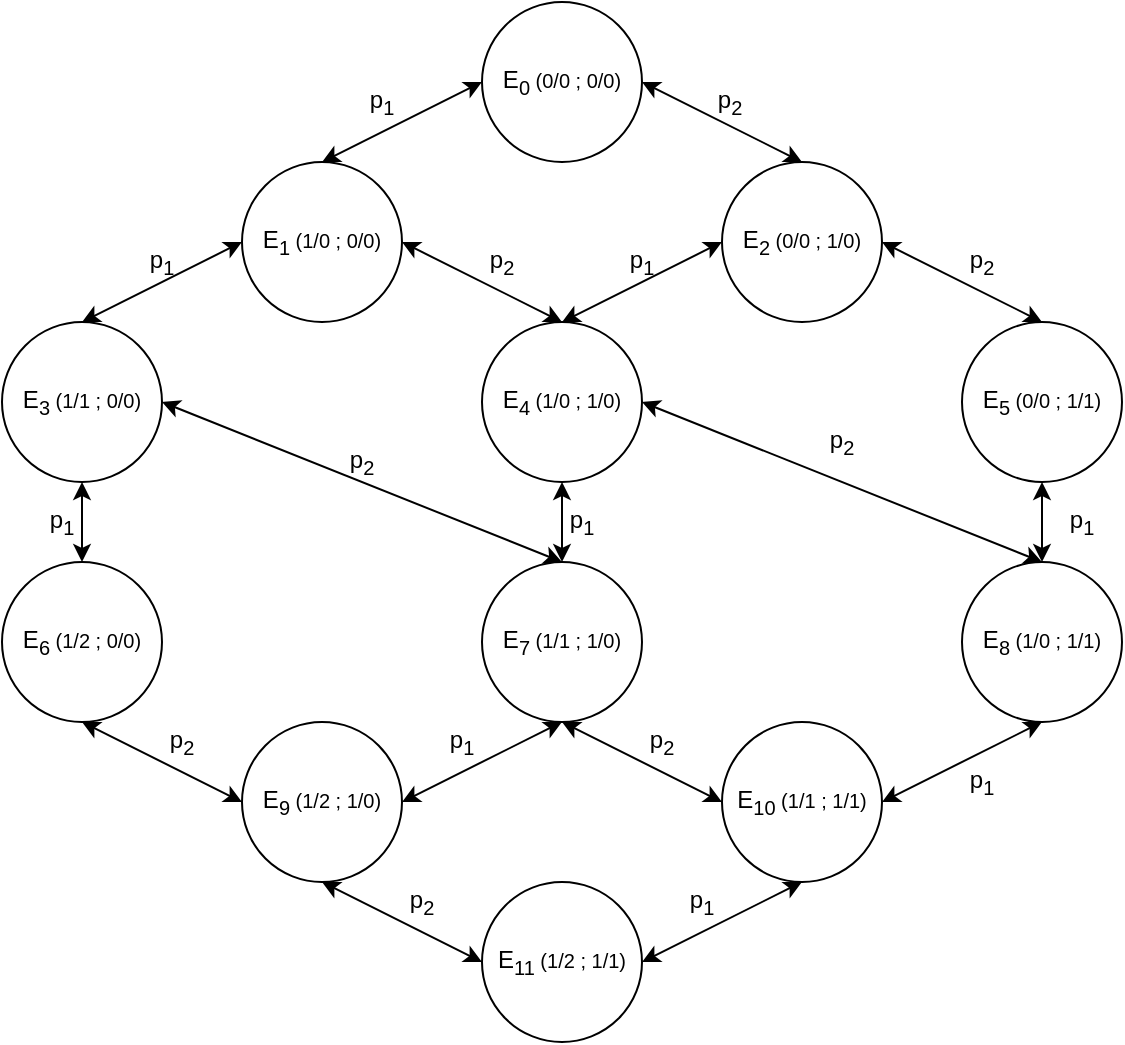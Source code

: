 <mxfile version="26.0.8">
  <diagram name="Страница — 1" id="ZEHXpLVFooIk0IqkebwK">
    <mxGraphModel dx="1221" dy="658" grid="1" gridSize="10" guides="1" tooltips="1" connect="1" arrows="1" fold="1" page="1" pageScale="1" pageWidth="827" pageHeight="1169" math="0" shadow="0">
      <root>
        <mxCell id="0" />
        <mxCell id="1" parent="0" />
        <mxCell id="KTaPcx_mwvQzee3IW0S4-13" value="E&lt;sub&gt;0&lt;/sub&gt;&lt;span style=&quot;font-size: 10px;&quot;&gt;&amp;nbsp;(0/0 ; 0/0)&lt;/span&gt;" style="ellipse;whiteSpace=wrap;html=1;aspect=fixed;" vertex="1" parent="1">
          <mxGeometry x="280" y="120" width="80" height="80" as="geometry" />
        </mxCell>
        <mxCell id="KTaPcx_mwvQzee3IW0S4-14" value="E&lt;sub&gt;2&lt;/sub&gt;&lt;span style=&quot;font-size: 10px;&quot;&gt;&amp;nbsp;(0/0 ; 1/0)&lt;/span&gt;" style="ellipse;whiteSpace=wrap;html=1;aspect=fixed;" vertex="1" parent="1">
          <mxGeometry x="400" y="200" width="80" height="80" as="geometry" />
        </mxCell>
        <mxCell id="KTaPcx_mwvQzee3IW0S4-18" value="" style="endArrow=classic;startArrow=classic;html=1;rounded=0;entryX=0;entryY=0.5;entryDx=0;entryDy=0;exitX=0.5;exitY=0;exitDx=0;exitDy=0;" edge="1" parent="1" source="KTaPcx_mwvQzee3IW0S4-15" target="KTaPcx_mwvQzee3IW0S4-13">
          <mxGeometry width="50" height="50" relative="1" as="geometry">
            <mxPoint x="180" y="240" as="sourcePoint" />
            <mxPoint x="230" y="190" as="targetPoint" />
          </mxGeometry>
        </mxCell>
        <mxCell id="KTaPcx_mwvQzee3IW0S4-19" value="" style="endArrow=classic;startArrow=classic;html=1;rounded=0;entryX=1;entryY=0.5;entryDx=0;entryDy=0;exitX=0.5;exitY=0;exitDx=0;exitDy=0;" edge="1" parent="1" source="KTaPcx_mwvQzee3IW0S4-14" target="KTaPcx_mwvQzee3IW0S4-13">
          <mxGeometry width="50" height="50" relative="1" as="geometry">
            <mxPoint x="190" y="250" as="sourcePoint" />
            <mxPoint x="290" y="170" as="targetPoint" />
          </mxGeometry>
        </mxCell>
        <mxCell id="KTaPcx_mwvQzee3IW0S4-20" value="E&lt;sub&gt;4&lt;/sub&gt;&lt;span style=&quot;font-size: 10px;&quot;&gt;&amp;nbsp;(1/0 ; 1/0)&lt;/span&gt;" style="ellipse;whiteSpace=wrap;html=1;aspect=fixed;" vertex="1" parent="1">
          <mxGeometry x="280" y="280" width="80" height="80" as="geometry" />
        </mxCell>
        <mxCell id="KTaPcx_mwvQzee3IW0S4-21" value="" style="endArrow=classic;startArrow=classic;html=1;rounded=0;entryX=0;entryY=0.5;entryDx=0;entryDy=0;" edge="1" parent="1" target="KTaPcx_mwvQzee3IW0S4-15">
          <mxGeometry width="50" height="50" relative="1" as="geometry">
            <mxPoint x="180" y="240" as="sourcePoint" />
            <mxPoint x="280" y="160" as="targetPoint" />
          </mxGeometry>
        </mxCell>
        <mxCell id="KTaPcx_mwvQzee3IW0S4-15" value="E&lt;sub&gt;1&lt;/sub&gt;&lt;span style=&quot;font-size: 10px;&quot;&gt;&amp;nbsp;(1/0 ; 0/0)&lt;/span&gt;" style="ellipse;whiteSpace=wrap;html=1;aspect=fixed;" vertex="1" parent="1">
          <mxGeometry x="160" y="200" width="80" height="80" as="geometry" />
        </mxCell>
        <mxCell id="KTaPcx_mwvQzee3IW0S4-22" value="" style="endArrow=classic;startArrow=classic;html=1;rounded=0;entryX=0;entryY=0.5;entryDx=0;entryDy=0;exitX=0.5;exitY=0;exitDx=0;exitDy=0;" edge="1" parent="1" source="KTaPcx_mwvQzee3IW0S4-20" target="KTaPcx_mwvQzee3IW0S4-14">
          <mxGeometry width="50" height="50" relative="1" as="geometry">
            <mxPoint x="320" y="320" as="sourcePoint" />
            <mxPoint x="370" y="270" as="targetPoint" />
          </mxGeometry>
        </mxCell>
        <mxCell id="KTaPcx_mwvQzee3IW0S4-23" value="" style="endArrow=classic;startArrow=classic;html=1;rounded=0;entryX=1;entryY=0.5;entryDx=0;entryDy=0;exitX=0.5;exitY=0;exitDx=0;exitDy=0;" edge="1" parent="1" source="KTaPcx_mwvQzee3IW0S4-20" target="KTaPcx_mwvQzee3IW0S4-15">
          <mxGeometry width="50" height="50" relative="1" as="geometry">
            <mxPoint x="370" y="330" as="sourcePoint" />
            <mxPoint x="450" y="290" as="targetPoint" />
          </mxGeometry>
        </mxCell>
        <mxCell id="KTaPcx_mwvQzee3IW0S4-24" value="E&lt;sub&gt;3&lt;/sub&gt;&lt;span style=&quot;font-size: 10px;&quot;&gt;&amp;nbsp;(1/1 ; 0/0)&lt;/span&gt;" style="ellipse;whiteSpace=wrap;html=1;aspect=fixed;" vertex="1" parent="1">
          <mxGeometry x="40" y="280" width="80" height="80" as="geometry" />
        </mxCell>
        <mxCell id="KTaPcx_mwvQzee3IW0S4-25" value="" style="endArrow=classic;startArrow=classic;html=1;rounded=0;entryX=0;entryY=0.5;entryDx=0;entryDy=0;exitX=0.5;exitY=0;exitDx=0;exitDy=0;" edge="1" parent="1" source="KTaPcx_mwvQzee3IW0S4-24" target="KTaPcx_mwvQzee3IW0S4-15">
          <mxGeometry width="50" height="50" relative="1" as="geometry">
            <mxPoint x="320" y="320" as="sourcePoint" />
            <mxPoint x="370" y="270" as="targetPoint" />
          </mxGeometry>
        </mxCell>
        <mxCell id="KTaPcx_mwvQzee3IW0S4-26" value="E&lt;sub&gt;5&lt;/sub&gt;&lt;span style=&quot;font-size: 10px;&quot;&gt;&amp;nbsp;(0/0 ; 1/1)&lt;/span&gt;" style="ellipse;whiteSpace=wrap;html=1;aspect=fixed;" vertex="1" parent="1">
          <mxGeometry x="520" y="280" width="80" height="80" as="geometry" />
        </mxCell>
        <mxCell id="KTaPcx_mwvQzee3IW0S4-27" value="" style="endArrow=classic;startArrow=classic;html=1;rounded=0;exitX=0.5;exitY=0;exitDx=0;exitDy=0;entryX=1;entryY=0.5;entryDx=0;entryDy=0;" edge="1" parent="1" source="KTaPcx_mwvQzee3IW0S4-26" target="KTaPcx_mwvQzee3IW0S4-14">
          <mxGeometry width="50" height="50" relative="1" as="geometry">
            <mxPoint x="320" y="320" as="sourcePoint" />
            <mxPoint x="440" y="280" as="targetPoint" />
          </mxGeometry>
        </mxCell>
        <mxCell id="KTaPcx_mwvQzee3IW0S4-28" value="E&lt;sub&gt;6&lt;/sub&gt;&lt;span style=&quot;font-size: 10px;&quot;&gt;&amp;nbsp;(1/2 ; 0/0)&lt;/span&gt;" style="ellipse;whiteSpace=wrap;html=1;aspect=fixed;" vertex="1" parent="1">
          <mxGeometry x="40" y="400" width="80" height="80" as="geometry" />
        </mxCell>
        <mxCell id="KTaPcx_mwvQzee3IW0S4-29" value="E&lt;sub&gt;7&lt;/sub&gt;&lt;span style=&quot;font-size: 10px;&quot;&gt;&amp;nbsp;(1/1 ; 1/0)&lt;/span&gt;" style="ellipse;whiteSpace=wrap;html=1;aspect=fixed;" vertex="1" parent="1">
          <mxGeometry x="280" y="400" width="80" height="80" as="geometry" />
        </mxCell>
        <mxCell id="KTaPcx_mwvQzee3IW0S4-30" value="E&lt;sub&gt;11&lt;/sub&gt;&lt;span style=&quot;font-size: 10px;&quot;&gt;&amp;nbsp;(1/2 ; 1/1)&lt;/span&gt;" style="ellipse;whiteSpace=wrap;html=1;aspect=fixed;" vertex="1" parent="1">
          <mxGeometry x="280" y="560" width="80" height="80" as="geometry" />
        </mxCell>
        <mxCell id="KTaPcx_mwvQzee3IW0S4-31" value="E&lt;sub&gt;10&lt;/sub&gt;&lt;span style=&quot;font-size: 10px;&quot;&gt;&amp;nbsp;(1/1 ; 1/1)&lt;/span&gt;" style="ellipse;whiteSpace=wrap;html=1;aspect=fixed;" vertex="1" parent="1">
          <mxGeometry x="400" y="480" width="80" height="80" as="geometry" />
        </mxCell>
        <mxCell id="KTaPcx_mwvQzee3IW0S4-32" value="E&lt;sub&gt;9&lt;/sub&gt;&lt;span style=&quot;font-size: 10px;&quot;&gt;&amp;nbsp;(1/2 ; 1/0)&lt;/span&gt;" style="ellipse;whiteSpace=wrap;html=1;aspect=fixed;" vertex="1" parent="1">
          <mxGeometry x="160" y="480" width="80" height="80" as="geometry" />
        </mxCell>
        <mxCell id="KTaPcx_mwvQzee3IW0S4-33" value="E&lt;sub&gt;8&lt;/sub&gt;&lt;span style=&quot;font-size: 10px;&quot;&gt;&amp;nbsp;(1/0 ; 1/1)&lt;/span&gt;" style="ellipse;whiteSpace=wrap;html=1;aspect=fixed;" vertex="1" parent="1">
          <mxGeometry x="520" y="400" width="80" height="80" as="geometry" />
        </mxCell>
        <mxCell id="KTaPcx_mwvQzee3IW0S4-34" value="" style="endArrow=classic;startArrow=classic;html=1;rounded=0;exitX=0.5;exitY=1;exitDx=0;exitDy=0;entryX=0;entryY=0.5;entryDx=0;entryDy=0;" edge="1" parent="1" source="KTaPcx_mwvQzee3IW0S4-32" target="KTaPcx_mwvQzee3IW0S4-30">
          <mxGeometry width="50" height="50" relative="1" as="geometry">
            <mxPoint x="320" y="480" as="sourcePoint" />
            <mxPoint x="370" y="430" as="targetPoint" />
          </mxGeometry>
        </mxCell>
        <mxCell id="KTaPcx_mwvQzee3IW0S4-35" value="" style="endArrow=classic;startArrow=classic;html=1;rounded=0;entryX=0.5;entryY=1;entryDx=0;entryDy=0;exitX=1;exitY=0.5;exitDx=0;exitDy=0;" edge="1" parent="1" source="KTaPcx_mwvQzee3IW0S4-30" target="KTaPcx_mwvQzee3IW0S4-31">
          <mxGeometry width="50" height="50" relative="1" as="geometry">
            <mxPoint x="400" y="720" as="sourcePoint" />
            <mxPoint x="450" y="760" as="targetPoint" />
          </mxGeometry>
        </mxCell>
        <mxCell id="KTaPcx_mwvQzee3IW0S4-36" value="" style="endArrow=classic;startArrow=classic;html=1;rounded=0;exitX=1;exitY=0.5;exitDx=0;exitDy=0;entryX=0.5;entryY=1;entryDx=0;entryDy=0;" edge="1" parent="1" source="KTaPcx_mwvQzee3IW0S4-32" target="KTaPcx_mwvQzee3IW0S4-29">
          <mxGeometry width="50" height="50" relative="1" as="geometry">
            <mxPoint x="320" y="480" as="sourcePoint" />
            <mxPoint x="370" y="430" as="targetPoint" />
          </mxGeometry>
        </mxCell>
        <mxCell id="KTaPcx_mwvQzee3IW0S4-37" value="" style="endArrow=classic;startArrow=classic;html=1;rounded=0;exitX=0;exitY=0.5;exitDx=0;exitDy=0;entryX=0.5;entryY=1;entryDx=0;entryDy=0;" edge="1" parent="1" source="KTaPcx_mwvQzee3IW0S4-32" target="KTaPcx_mwvQzee3IW0S4-28">
          <mxGeometry width="50" height="50" relative="1" as="geometry">
            <mxPoint x="250" y="530" as="sourcePoint" />
            <mxPoint x="330" y="490" as="targetPoint" />
          </mxGeometry>
        </mxCell>
        <mxCell id="KTaPcx_mwvQzee3IW0S4-38" value="" style="endArrow=classic;startArrow=classic;html=1;rounded=0;exitX=0.5;exitY=0;exitDx=0;exitDy=0;entryX=0.5;entryY=1;entryDx=0;entryDy=0;" edge="1" parent="1" source="KTaPcx_mwvQzee3IW0S4-28" target="KTaPcx_mwvQzee3IW0S4-24">
          <mxGeometry width="50" height="50" relative="1" as="geometry">
            <mxPoint x="260" y="540" as="sourcePoint" />
            <mxPoint x="340" y="500" as="targetPoint" />
          </mxGeometry>
        </mxCell>
        <mxCell id="KTaPcx_mwvQzee3IW0S4-39" value="" style="endArrow=classic;startArrow=classic;html=1;rounded=0;exitX=0.5;exitY=0;exitDx=0;exitDy=0;entryX=1;entryY=0.5;entryDx=0;entryDy=0;" edge="1" parent="1" source="KTaPcx_mwvQzee3IW0S4-29" target="KTaPcx_mwvQzee3IW0S4-24">
          <mxGeometry width="50" height="50" relative="1" as="geometry">
            <mxPoint x="270" y="550" as="sourcePoint" />
            <mxPoint x="350" y="510" as="targetPoint" />
          </mxGeometry>
        </mxCell>
        <mxCell id="KTaPcx_mwvQzee3IW0S4-40" value="" style="endArrow=classic;startArrow=classic;html=1;rounded=0;exitX=0.5;exitY=0;exitDx=0;exitDy=0;entryX=1;entryY=0.5;entryDx=0;entryDy=0;" edge="1" parent="1" source="KTaPcx_mwvQzee3IW0S4-33" target="KTaPcx_mwvQzee3IW0S4-20">
          <mxGeometry width="50" height="50" relative="1" as="geometry">
            <mxPoint x="330" y="410" as="sourcePoint" />
            <mxPoint x="130" y="330" as="targetPoint" />
          </mxGeometry>
        </mxCell>
        <mxCell id="KTaPcx_mwvQzee3IW0S4-41" value="" style="endArrow=classic;startArrow=classic;html=1;rounded=0;entryX=0.5;entryY=1;entryDx=0;entryDy=0;exitX=0.5;exitY=0;exitDx=0;exitDy=0;" edge="1" parent="1" source="KTaPcx_mwvQzee3IW0S4-29" target="KTaPcx_mwvQzee3IW0S4-20">
          <mxGeometry width="50" height="50" relative="1" as="geometry">
            <mxPoint x="330" y="390" as="sourcePoint" />
            <mxPoint x="370" y="430" as="targetPoint" />
          </mxGeometry>
        </mxCell>
        <mxCell id="KTaPcx_mwvQzee3IW0S4-42" value="" style="endArrow=classic;startArrow=classic;html=1;rounded=0;entryX=0.5;entryY=1;entryDx=0;entryDy=0;exitX=0.5;exitY=0;exitDx=0;exitDy=0;" edge="1" parent="1" source="KTaPcx_mwvQzee3IW0S4-33" target="KTaPcx_mwvQzee3IW0S4-26">
          <mxGeometry width="50" height="50" relative="1" as="geometry">
            <mxPoint x="320" y="480" as="sourcePoint" />
            <mxPoint x="370" y="430" as="targetPoint" />
          </mxGeometry>
        </mxCell>
        <mxCell id="KTaPcx_mwvQzee3IW0S4-43" value="" style="endArrow=classic;startArrow=classic;html=1;rounded=0;entryX=0;entryY=0.5;entryDx=0;entryDy=0;" edge="1" parent="1" target="KTaPcx_mwvQzee3IW0S4-31">
          <mxGeometry width="50" height="50" relative="1" as="geometry">
            <mxPoint x="320" y="480" as="sourcePoint" />
            <mxPoint x="370" y="430" as="targetPoint" />
          </mxGeometry>
        </mxCell>
        <mxCell id="KTaPcx_mwvQzee3IW0S4-44" value="" style="endArrow=classic;startArrow=classic;html=1;rounded=0;entryX=0.5;entryY=1;entryDx=0;entryDy=0;exitX=1;exitY=0.5;exitDx=0;exitDy=0;" edge="1" parent="1" source="KTaPcx_mwvQzee3IW0S4-31" target="KTaPcx_mwvQzee3IW0S4-33">
          <mxGeometry width="50" height="50" relative="1" as="geometry">
            <mxPoint x="320" y="480" as="sourcePoint" />
            <mxPoint x="370" y="430" as="targetPoint" />
          </mxGeometry>
        </mxCell>
        <mxCell id="KTaPcx_mwvQzee3IW0S4-51" value="p&lt;sub&gt;1&lt;/sub&gt;" style="text;html=1;align=center;verticalAlign=middle;whiteSpace=wrap;rounded=0;" vertex="1" parent="1">
          <mxGeometry x="220" y="160" width="20" height="20" as="geometry" />
        </mxCell>
        <mxCell id="KTaPcx_mwvQzee3IW0S4-52" value="p&lt;sub&gt;1&lt;/sub&gt;" style="text;html=1;align=center;verticalAlign=middle;whiteSpace=wrap;rounded=0;" vertex="1" parent="1">
          <mxGeometry x="110" y="240" width="20" height="20" as="geometry" />
        </mxCell>
        <mxCell id="KTaPcx_mwvQzee3IW0S4-53" value="p&lt;sub&gt;1&lt;/sub&gt;" style="text;html=1;align=center;verticalAlign=middle;whiteSpace=wrap;rounded=0;" vertex="1" parent="1">
          <mxGeometry x="60" y="370" width="20" height="20" as="geometry" />
        </mxCell>
        <mxCell id="KTaPcx_mwvQzee3IW0S4-54" value="p&lt;sub&gt;1&lt;/sub&gt;" style="text;html=1;align=center;verticalAlign=middle;whiteSpace=wrap;rounded=0;" vertex="1" parent="1">
          <mxGeometry x="350" y="240" width="20" height="20" as="geometry" />
        </mxCell>
        <mxCell id="KTaPcx_mwvQzee3IW0S4-55" value="p&lt;sub&gt;1&lt;/sub&gt;" style="text;html=1;align=center;verticalAlign=middle;whiteSpace=wrap;rounded=0;" vertex="1" parent="1">
          <mxGeometry x="320" y="370" width="20" height="20" as="geometry" />
        </mxCell>
        <mxCell id="KTaPcx_mwvQzee3IW0S4-56" value="p&lt;sub&gt;1&lt;/sub&gt;" style="text;html=1;align=center;verticalAlign=middle;whiteSpace=wrap;rounded=0;" vertex="1" parent="1">
          <mxGeometry x="260" y="480" width="20" height="20" as="geometry" />
        </mxCell>
        <mxCell id="KTaPcx_mwvQzee3IW0S4-57" value="p&lt;sub&gt;1&lt;/sub&gt;" style="text;html=1;align=center;verticalAlign=middle;whiteSpace=wrap;rounded=0;" vertex="1" parent="1">
          <mxGeometry x="570" y="370" width="20" height="20" as="geometry" />
        </mxCell>
        <mxCell id="KTaPcx_mwvQzee3IW0S4-58" value="p&lt;sub&gt;1&lt;/sub&gt;" style="text;html=1;align=center;verticalAlign=middle;whiteSpace=wrap;rounded=0;" vertex="1" parent="1">
          <mxGeometry x="520" y="500" width="20" height="20" as="geometry" />
        </mxCell>
        <mxCell id="KTaPcx_mwvQzee3IW0S4-59" value="p&lt;sub&gt;1&lt;/sub&gt;" style="text;html=1;align=center;verticalAlign=middle;whiteSpace=wrap;rounded=0;" vertex="1" parent="1">
          <mxGeometry x="380" y="560" width="20" height="20" as="geometry" />
        </mxCell>
        <mxCell id="KTaPcx_mwvQzee3IW0S4-60" value="p&lt;sub&gt;2&lt;/sub&gt;" style="text;html=1;align=center;verticalAlign=middle;whiteSpace=wrap;rounded=0;" vertex="1" parent="1">
          <mxGeometry x="394" y="160" width="20" height="20" as="geometry" />
        </mxCell>
        <mxCell id="KTaPcx_mwvQzee3IW0S4-61" value="p&lt;sub&gt;2&lt;/sub&gt;" style="text;html=1;align=center;verticalAlign=middle;whiteSpace=wrap;rounded=0;" vertex="1" parent="1">
          <mxGeometry x="280" y="240" width="20" height="20" as="geometry" />
        </mxCell>
        <mxCell id="KTaPcx_mwvQzee3IW0S4-62" value="p&lt;sub&gt;2&lt;/sub&gt;" style="text;html=1;align=center;verticalAlign=middle;whiteSpace=wrap;rounded=0;" vertex="1" parent="1">
          <mxGeometry x="520" y="240" width="20" height="20" as="geometry" />
        </mxCell>
        <mxCell id="KTaPcx_mwvQzee3IW0S4-63" value="p&lt;sub&gt;2&lt;/sub&gt;" style="text;html=1;align=center;verticalAlign=middle;whiteSpace=wrap;rounded=0;" vertex="1" parent="1">
          <mxGeometry x="450" y="330" width="20" height="20" as="geometry" />
        </mxCell>
        <mxCell id="KTaPcx_mwvQzee3IW0S4-64" value="p&lt;sub&gt;2&lt;/sub&gt;" style="text;html=1;align=center;verticalAlign=middle;whiteSpace=wrap;rounded=0;" vertex="1" parent="1">
          <mxGeometry x="210" y="340" width="20" height="20" as="geometry" />
        </mxCell>
        <mxCell id="KTaPcx_mwvQzee3IW0S4-65" value="p&lt;sub&gt;2&lt;/sub&gt;" style="text;html=1;align=center;verticalAlign=middle;whiteSpace=wrap;rounded=0;" vertex="1" parent="1">
          <mxGeometry x="360" y="480" width="20" height="20" as="geometry" />
        </mxCell>
        <mxCell id="KTaPcx_mwvQzee3IW0S4-66" value="p&lt;sub&gt;2&lt;/sub&gt;" style="text;html=1;align=center;verticalAlign=middle;whiteSpace=wrap;rounded=0;" vertex="1" parent="1">
          <mxGeometry x="120" y="480" width="20" height="20" as="geometry" />
        </mxCell>
        <mxCell id="KTaPcx_mwvQzee3IW0S4-67" value="p&lt;sub&gt;2&lt;/sub&gt;" style="text;html=1;align=center;verticalAlign=middle;whiteSpace=wrap;rounded=0;" vertex="1" parent="1">
          <mxGeometry x="240" y="560" width="20" height="20" as="geometry" />
        </mxCell>
      </root>
    </mxGraphModel>
  </diagram>
</mxfile>
